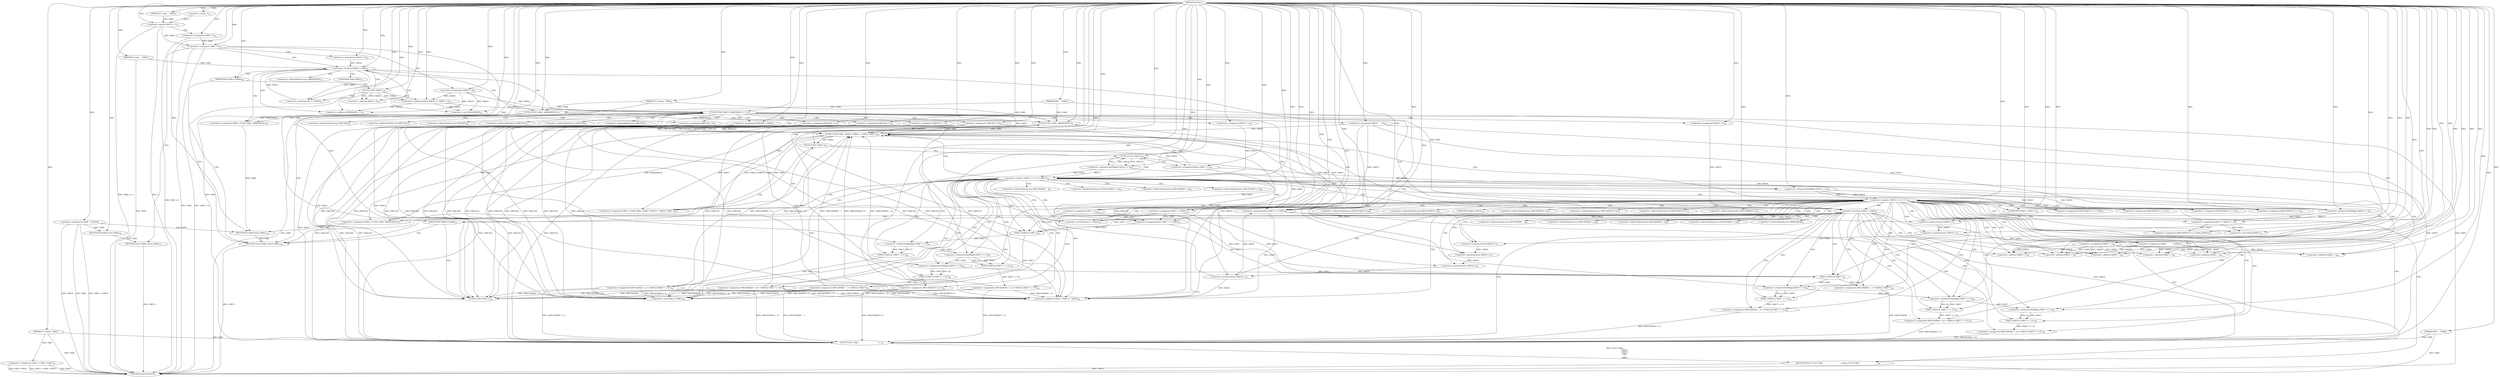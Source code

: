 digraph "FUN1" {  
"8" [label = <(METHOD,FUN1)<SUB>1</SUB>> ]
"342" [label = <(METHOD_RETURN,ANY)<SUB>1</SUB>> ]
"9" [label = <(PARAM,FT_Library  VAR1)<SUB>1</SUB>> ]
"10" [label = <(PARAM,FT_Stream   VAR2)<SUB>2</SUB>> ]
"11" [label = <(PARAM,VAR3    *VAR4)<SUB>3</SUB>> ]
"12" [label = <(PARAM,FT_Long     VAR5)<SUB>4</SUB>> ]
"13" [label = <(PARAM,FT_Long     VAR6)<SUB>5</SUB>> ]
"14" [label = <(PARAM,VAR7    *VAR8)<SUB>6</SUB>> ]
"17" [label = <(&lt;operator&gt;.assignment,VAR9  = VAR10)<SUB>8</SUB>> ]
"21" [label = <(&lt;operator&gt;.assignment,VAR11 = VAR1-&gt;VAR11)<SUB>9</SUB>> ]
"52" [label = <(&lt;operator&gt;.assignment,VAR18 = 0)<SUB>24</SUB>> ]
"97" [label = <(&lt;operator&gt;.assignment,VAR13[0] = 0x80)<SUB>38</SUB>> ]
"102" [label = <(&lt;operator&gt;.assignment,VAR13[1] = 1)<SUB>39</SUB>> ]
"107" [label = <(&lt;operator&gt;.assignment,VAR13[2] = 0)<SUB>40</SUB>> ]
"112" [label = <(&lt;operator&gt;.assignment,VAR13[3] = 0)<SUB>41</SUB>> ]
"117" [label = <(&lt;operator&gt;.assignment,VAR13[4] = 0)<SUB>42</SUB>> ]
"122" [label = <(&lt;operator&gt;.assignment,VAR13[5] = 0)<SUB>43</SUB>> ]
"127" [label = <(&lt;operator&gt;.assignment,VAR19     = 6)<SUB>44</SUB>> ]
"130" [label = <(&lt;operator&gt;.assignment,VAR20  = 2)<SUB>45</SUB>> ]
"133" [label = <(&lt;operator&gt;.assignment,VAR17 = 0)<SUB>47</SUB>> ]
"136" [label = <(&lt;operator&gt;.assignment,VAR15 = 1)<SUB>48</SUB>> ]
"292" [label = <(&lt;operator&gt;.assignment,VAR13[VAR20    ] = (VAR12)( VAR17 ))<SUB>92</SUB>> ]
"298" [label = <(&lt;operator&gt;.assignment,VAR13[VAR20 + 1] = (VAR12)( VAR17 &gt;&gt; 8 ))<SUB>93</SUB>> ]
"308" [label = <(&lt;operator&gt;.assignment,VAR13[VAR20 + 2] = (VAR12)( VAR17 &gt;&gt; 16 ))<SUB>94</SUB>> ]
"318" [label = <(&lt;operator&gt;.assignment,VAR13[VAR20 + 3] = (VAR12)( VAR17 &gt;&gt; 24 ))<SUB>95</SUB>> ]
"328" [label = <(RETURN,return FUN7( VAR1,
                            ...,return FUN7( VAR1,
                            ...)<SUB>97</SUB>> ]
"337" [label = <(FUN8,FUN8( VAR13 ))<SUB>105</SUB>> ]
"340" [label = <(RETURN,return VAR9;,return VAR9;)<SUB>108</SUB>> ]
"37" [label = <(&lt;operator&gt;.equals,VAR6 == -1)<SUB>17</SUB>> ]
"46" [label = <(&lt;operator&gt;.notEquals,VAR6 != 0)<SUB>19</SUB>> ]
"60" [label = <(&lt;operator&gt;.lessThan,VAR14 &lt; VAR5)<SUB>25</SUB>> ]
"63" [label = <(&lt;operator&gt;.preIncrement,++VAR14)<SUB>25</SUB>> ]
"88" [label = <(FUN4,FUN4( VAR13, (VAR3)VAR18 + 2 ))<SUB>35</SUB>> ]
"144" [label = <(&lt;operator&gt;.lessThan,VAR14 &lt; VAR5)<SUB>49</SUB>> ]
"147" [label = <(&lt;operator&gt;.preIncrement,++VAR14)<SUB>49</SUB>> ]
"329" [label = <(FUN7,FUN7( VAR1,
                                  V...)<SUB>97</SUB>> ]
"341" [label = <(IDENTIFIER,VAR9,return VAR9;)<SUB>108</SUB>> ]
"42" [label = <(&lt;operator&gt;.assignment,VAR6 = 0)<SUB>18</SUB>> ]
"50" [label = <(RETURN,return VAR9;,return VAR9;)<SUB>20</SUB>> ]
"57" [label = <(&lt;operator&gt;.assignment,VAR14 = 0)<SUB>25</SUB>> ]
"66" [label = <(&lt;operator&gt;.assignment,VAR9 = FUN2( VAR2, VAR4[VAR14] ))<SUB>27</SUB>> ]
"82" [label = <(&lt;operator&gt;.assignmentPlus,VAR18 += VAR22 + 6)<SUB>32</SUB>> ]
"141" [label = <(&lt;operator&gt;.assignment,VAR14 = 0)<SUB>49</SUB>> ]
"150" [label = <(&lt;operator&gt;.assignment,VAR9 = FUN2( VAR2, VAR4[VAR14] ))<SUB>51</SUB>> ]
"171" [label = <(&lt;operator&gt;.assignmentMinus,VAR21 -= 2)<SUB>58</SUB>> ]
"279" [label = <(&lt;operator&gt;.assignment,VAR9 = FUN6( VAR2, (VAR12 *)VAR13 + VAR19, VAR21 ))<SUB>84</SUB>> ]
"289" [label = <(&lt;operator&gt;.assignmentPlus,VAR19 += VAR21)<SUB>89</SUB>> ]
"296" [label = <(VAR12,(VAR12)( VAR17 ))<SUB>92</SUB>> ]
"304" [label = <(VAR12,(VAR12)( VAR17 &gt;&gt; 8 ))<SUB>93</SUB>> ]
"314" [label = <(VAR12,(VAR12)( VAR17 &gt;&gt; 16 ))<SUB>94</SUB>> ]
"324" [label = <(VAR12,(VAR12)( VAR17 &gt;&gt; 24 ))<SUB>95</SUB>> ]
"39" [label = <(&lt;operator&gt;.minus,-1)<SUB>17</SUB>> ]
"51" [label = <(IDENTIFIER,VAR9,return VAR9;)<SUB>20</SUB>> ]
"74" [label = <(IDENTIFIER,VAR9,if (VAR9))<SUB>28</SUB>> ]
"78" [label = <(FUN3,FUN3( VAR22 ))<SUB>30</SUB>> ]
"90" [label = <(&lt;operator&gt;.addition,(VAR3)VAR18 + 2)<SUB>35</SUB>> ]
"158" [label = <(IDENTIFIER,VAR9,if (VAR9))<SUB>52</SUB>> ]
"162" [label = <(FUN3,FUN3( VAR21 ))<SUB>54</SUB>> ]
"167" [label = <(FUN5,FUN5( VAR16 ))<SUB>56</SUB>> ]
"175" [label = <(&lt;operator&gt;.equals,( VAR16 &gt;&gt; 8 ) == VAR15)<SUB>59</SUB>> ]
"301" [label = <(&lt;operator&gt;.addition,VAR20 + 1)<SUB>93</SUB>> ]
"305" [label = <(&lt;operator&gt;.arithmeticShiftRight,VAR17 &gt;&gt; 8)<SUB>93</SUB>> ]
"311" [label = <(&lt;operator&gt;.addition,VAR20 + 2)<SUB>94</SUB>> ]
"315" [label = <(&lt;operator&gt;.arithmeticShiftRight,VAR17 &gt;&gt; 16)<SUB>94</SUB>> ]
"321" [label = <(&lt;operator&gt;.addition,VAR20 + 3)<SUB>95</SUB>> ]
"325" [label = <(&lt;operator&gt;.arithmeticShiftRight,VAR17 &gt;&gt; 24)<SUB>95</SUB>> ]
"68" [label = <(FUN2,FUN2( VAR2, VAR4[VAR14] ))<SUB>27</SUB>> ]
"84" [label = <(&lt;operator&gt;.addition,VAR22 + 6)<SUB>32</SUB>> ]
"91" [label = <(&lt;operator&gt;.cast,(VAR3)VAR18)<SUB>35</SUB>> ]
"152" [label = <(FUN2,FUN2( VAR2, VAR4[VAR14] ))<SUB>51</SUB>> ]
"181" [label = <(&lt;operator&gt;.assignmentPlus,VAR17 += VAR21)<SUB>60</SUB>> ]
"281" [label = <(FUN6,FUN6( VAR2, (VAR12 *)VAR13 + VAR19, VAR21 ))<SUB>84</SUB>> ]
"176" [label = <(&lt;operator&gt;.arithmeticShiftRight,VAR16 &gt;&gt; 8)<SUB>59</SUB>> ]
"186" [label = <(&lt;operator&gt;.assignment,VAR13[VAR20    ] = (VAR12)( VAR17 ))<SUB>63</SUB>> ]
"192" [label = <(&lt;operator&gt;.assignment,VAR13[VAR20 + 1] = (VAR12)( VAR17 &gt;&gt; 8 ))<SUB>64</SUB>> ]
"202" [label = <(&lt;operator&gt;.assignment,VAR13[VAR20 + 2] = (VAR12)( VAR17 &gt;&gt; 16 ))<SUB>65</SUB>> ]
"212" [label = <(&lt;operator&gt;.assignment,VAR13[VAR20 + 3] = (VAR12)( VAR17 &gt;&gt; 24 ))<SUB>66</SUB>> ]
"230" [label = <(&lt;operator&gt;.assignment,VAR13[VAR19++] = 0x80)<SUB>71</SUB>> ]
"236" [label = <(&lt;operator&gt;.assignment,VAR15 = VAR16 &gt;&gt; 8)<SUB>73</SUB>> ]
"241" [label = <(&lt;operator&gt;.assignment,VAR17 = VAR21)<SUB>74</SUB>> ]
"244" [label = <(&lt;operator&gt;.assignment,VAR13[VAR19++] = (VAR12)VAR15)<SUB>76</SUB>> ]
"252" [label = <(&lt;operator&gt;.assignment,VAR20          = VAR19)<SUB>77</SUB>> ]
"255" [label = <(&lt;operator&gt;.assignment,VAR13[VAR19++] = 0)<SUB>78</SUB>> ]
"261" [label = <(&lt;operator&gt;.assignment,VAR13[VAR19++] = 0)<SUB>79</SUB>> ]
"267" [label = <(&lt;operator&gt;.assignment,VAR13[VAR19++] = 0)<SUB>80</SUB>> ]
"273" [label = <(&lt;operator&gt;.assignment,VAR13[VAR19++] = 0)<SUB>81</SUB>> ]
"283" [label = <(&lt;operator&gt;.addition,(VAR12 *)VAR13 + VAR19)<SUB>84</SUB>> ]
"223" [label = <(&lt;operator&gt;.equals,( VAR16 &gt;&gt; 8 ) == 5)<SUB>68</SUB>> ]
"284" [label = <(&lt;operator&gt;.cast,(VAR12 *)VAR13)<SUB>84</SUB>> ]
"190" [label = <(VAR12,(VAR12)( VAR17 ))<SUB>63</SUB>> ]
"198" [label = <(VAR12,(VAR12)( VAR17 &gt;&gt; 8 ))<SUB>64</SUB>> ]
"208" [label = <(VAR12,(VAR12)( VAR17 &gt;&gt; 16 ))<SUB>65</SUB>> ]
"218" [label = <(VAR12,(VAR12)( VAR17 &gt;&gt; 24 ))<SUB>66</SUB>> ]
"238" [label = <(&lt;operator&gt;.arithmeticShiftRight,VAR16 &gt;&gt; 8)<SUB>73</SUB>> ]
"249" [label = <(&lt;operator&gt;.cast,(VAR12)VAR15)<SUB>76</SUB>> ]
"195" [label = <(&lt;operator&gt;.addition,VAR20 + 1)<SUB>64</SUB>> ]
"199" [label = <(&lt;operator&gt;.arithmeticShiftRight,VAR17 &gt;&gt; 8)<SUB>64</SUB>> ]
"205" [label = <(&lt;operator&gt;.addition,VAR20 + 2)<SUB>65</SUB>> ]
"209" [label = <(&lt;operator&gt;.arithmeticShiftRight,VAR17 &gt;&gt; 16)<SUB>65</SUB>> ]
"215" [label = <(&lt;operator&gt;.addition,VAR20 + 3)<SUB>66</SUB>> ]
"219" [label = <(&lt;operator&gt;.arithmeticShiftRight,VAR17 &gt;&gt; 24)<SUB>66</SUB>> ]
"224" [label = <(&lt;operator&gt;.arithmeticShiftRight,VAR16 &gt;&gt; 8)<SUB>68</SUB>> ]
"233" [label = <(&lt;operator&gt;.postIncrement,VAR19++)<SUB>71</SUB>> ]
"247" [label = <(&lt;operator&gt;.postIncrement,VAR19++)<SUB>76</SUB>> ]
"258" [label = <(&lt;operator&gt;.postIncrement,VAR19++)<SUB>78</SUB>> ]
"264" [label = <(&lt;operator&gt;.postIncrement,VAR19++)<SUB>79</SUB>> ]
"270" [label = <(&lt;operator&gt;.postIncrement,VAR19++)<SUB>80</SUB>> ]
"276" [label = <(&lt;operator&gt;.postIncrement,VAR19++)<SUB>81</SUB>> ]
"98" [label = <(&lt;operator&gt;.indirectIndexAccess,VAR13[0])<SUB>38</SUB>> ]
"103" [label = <(&lt;operator&gt;.indirectIndexAccess,VAR13[1])<SUB>39</SUB>> ]
"108" [label = <(&lt;operator&gt;.indirectIndexAccess,VAR13[2])<SUB>40</SUB>> ]
"113" [label = <(&lt;operator&gt;.indirectIndexAccess,VAR13[3])<SUB>41</SUB>> ]
"118" [label = <(&lt;operator&gt;.indirectIndexAccess,VAR13[4])<SUB>42</SUB>> ]
"123" [label = <(&lt;operator&gt;.indirectIndexAccess,VAR13[5])<SUB>43</SUB>> ]
"293" [label = <(&lt;operator&gt;.indirectIndexAccess,VAR13[VAR20    ])<SUB>92</SUB>> ]
"299" [label = <(&lt;operator&gt;.indirectIndexAccess,VAR13[VAR20 + 1])<SUB>93</SUB>> ]
"309" [label = <(&lt;operator&gt;.indirectIndexAccess,VAR13[VAR20 + 2])<SUB>94</SUB>> ]
"319" [label = <(&lt;operator&gt;.indirectIndexAccess,VAR13[VAR20 + 3])<SUB>95</SUB>> ]
"70" [label = <(&lt;operator&gt;.indirectIndexAccess,VAR4[VAR14])<SUB>27</SUB>> ]
"92" [label = <(UNKNOWN,VAR3,VAR3)<SUB>35</SUB>> ]
"154" [label = <(&lt;operator&gt;.indirectIndexAccess,VAR4[VAR14])<SUB>51</SUB>> ]
"187" [label = <(&lt;operator&gt;.indirectIndexAccess,VAR13[VAR20    ])<SUB>63</SUB>> ]
"193" [label = <(&lt;operator&gt;.indirectIndexAccess,VAR13[VAR20 + 1])<SUB>64</SUB>> ]
"203" [label = <(&lt;operator&gt;.indirectIndexAccess,VAR13[VAR20 + 2])<SUB>65</SUB>> ]
"213" [label = <(&lt;operator&gt;.indirectIndexAccess,VAR13[VAR20 + 3])<SUB>66</SUB>> ]
"231" [label = <(&lt;operator&gt;.indirectIndexAccess,VAR13[VAR19++])<SUB>71</SUB>> ]
"245" [label = <(&lt;operator&gt;.indirectIndexAccess,VAR13[VAR19++])<SUB>76</SUB>> ]
"256" [label = <(&lt;operator&gt;.indirectIndexAccess,VAR13[VAR19++])<SUB>78</SUB>> ]
"262" [label = <(&lt;operator&gt;.indirectIndexAccess,VAR13[VAR19++])<SUB>79</SUB>> ]
"268" [label = <(&lt;operator&gt;.indirectIndexAccess,VAR13[VAR19++])<SUB>80</SUB>> ]
"274" [label = <(&lt;operator&gt;.indirectIndexAccess,VAR13[VAR19++])<SUB>81</SUB>> ]
"285" [label = <(UNKNOWN,VAR12 *,VAR12 *)<SUB>84</SUB>> ]
"250" [label = <(UNKNOWN,VAR12,VAR12)<SUB>76</SUB>> ]
  "328" -> "342"  [ label = "DDG: &lt;RET&gt;"] 
  "50" -> "342"  [ label = "DDG: &lt;RET&gt;"] 
  "340" -> "342"  [ label = "DDG: &lt;RET&gt;"] 
  "9" -> "342"  [ label = "DDG: VAR1"] 
  "10" -> "342"  [ label = "DDG: VAR2"] 
  "11" -> "342"  [ label = "DDG: VAR4"] 
  "12" -> "342"  [ label = "DDG: VAR5"] 
  "14" -> "342"  [ label = "DDG: VAR8"] 
  "17" -> "342"  [ label = "DDG: VAR9"] 
  "17" -> "342"  [ label = "DDG: VAR9  = VAR10"] 
  "21" -> "342"  [ label = "DDG: VAR11"] 
  "21" -> "342"  [ label = "DDG: VAR1-&gt;VAR11"] 
  "21" -> "342"  [ label = "DDG: VAR11 = VAR1-&gt;VAR11"] 
  "37" -> "342"  [ label = "DDG: -1"] 
  "37" -> "342"  [ label = "DDG: VAR6 == -1"] 
  "42" -> "342"  [ label = "DDG: VAR6 = 0"] 
  "46" -> "342"  [ label = "DDG: VAR6"] 
  "46" -> "342"  [ label = "DDG: VAR6 != 0"] 
  "17" -> "342"  [ label = "DDG: VAR10"] 
  "8" -> "9"  [ label = "DDG: "] 
  "8" -> "10"  [ label = "DDG: "] 
  "8" -> "11"  [ label = "DDG: "] 
  "8" -> "12"  [ label = "DDG: "] 
  "8" -> "13"  [ label = "DDG: "] 
  "8" -> "14"  [ label = "DDG: "] 
  "8" -> "17"  [ label = "DDG: "] 
  "9" -> "21"  [ label = "DDG: VAR1"] 
  "8" -> "52"  [ label = "DDG: "] 
  "8" -> "97"  [ label = "DDG: "] 
  "8" -> "102"  [ label = "DDG: "] 
  "8" -> "107"  [ label = "DDG: "] 
  "8" -> "112"  [ label = "DDG: "] 
  "8" -> "117"  [ label = "DDG: "] 
  "8" -> "122"  [ label = "DDG: "] 
  "8" -> "127"  [ label = "DDG: "] 
  "8" -> "130"  [ label = "DDG: "] 
  "8" -> "133"  [ label = "DDG: "] 
  "8" -> "136"  [ label = "DDG: "] 
  "296" -> "292"  [ label = "DDG: VAR17"] 
  "304" -> "298"  [ label = "DDG: VAR17 &gt;&gt; 8"] 
  "314" -> "308"  [ label = "DDG: VAR17 &gt;&gt; 16"] 
  "324" -> "318"  [ label = "DDG: VAR17 &gt;&gt; 24"] 
  "329" -> "328"  [ label = "DDG: FUN7( VAR1,
                                  VAR13,
                                  VAR19,
                                  VAR6,
                                  &quot;&quot;,
                                  VAR8 )"] 
  "341" -> "340"  [ label = "DDG: VAR9"] 
  "88" -> "337"  [ label = "DDG: VAR13"] 
  "97" -> "337"  [ label = "DDG: VAR13[0]"] 
  "102" -> "337"  [ label = "DDG: VAR13[1]"] 
  "107" -> "337"  [ label = "DDG: VAR13[2]"] 
  "112" -> "337"  [ label = "DDG: VAR13[3]"] 
  "117" -> "337"  [ label = "DDG: VAR13[4]"] 
  "122" -> "337"  [ label = "DDG: VAR13[5]"] 
  "186" -> "337"  [ label = "DDG: VAR13[VAR20    ]"] 
  "192" -> "337"  [ label = "DDG: VAR13[VAR20 + 1]"] 
  "202" -> "337"  [ label = "DDG: VAR13[VAR20 + 2]"] 
  "212" -> "337"  [ label = "DDG: VAR13[VAR20 + 3]"] 
  "273" -> "337"  [ label = "DDG: VAR13[VAR19++]"] 
  "8" -> "337"  [ label = "DDG: "] 
  "66" -> "341"  [ label = "DDG: VAR9"] 
  "17" -> "341"  [ label = "DDG: VAR9"] 
  "150" -> "341"  [ label = "DDG: VAR9"] 
  "8" -> "341"  [ label = "DDG: "] 
  "13" -> "37"  [ label = "DDG: VAR6"] 
  "8" -> "37"  [ label = "DDG: "] 
  "39" -> "37"  [ label = "DDG: 1"] 
  "8" -> "42"  [ label = "DDG: "] 
  "37" -> "46"  [ label = "DDG: VAR6"] 
  "42" -> "46"  [ label = "DDG: VAR6"] 
  "8" -> "46"  [ label = "DDG: "] 
  "51" -> "50"  [ label = "DDG: VAR9"] 
  "8" -> "57"  [ label = "DDG: "] 
  "57" -> "60"  [ label = "DDG: VAR14"] 
  "63" -> "60"  [ label = "DDG: VAR14"] 
  "8" -> "60"  [ label = "DDG: "] 
  "12" -> "60"  [ label = "DDG: VAR5"] 
  "60" -> "63"  [ label = "DDG: VAR14"] 
  "8" -> "63"  [ label = "DDG: "] 
  "68" -> "66"  [ label = "DDG: VAR2"] 
  "68" -> "66"  [ label = "DDG: VAR4[VAR14]"] 
  "78" -> "82"  [ label = "DDG: VAR22"] 
  "8" -> "82"  [ label = "DDG: "] 
  "8" -> "88"  [ label = "DDG: "] 
  "52" -> "88"  [ label = "DDG: VAR18"] 
  "82" -> "88"  [ label = "DDG: VAR18"] 
  "8" -> "141"  [ label = "DDG: "] 
  "141" -> "144"  [ label = "DDG: VAR14"] 
  "147" -> "144"  [ label = "DDG: VAR14"] 
  "8" -> "144"  [ label = "DDG: "] 
  "60" -> "144"  [ label = "DDG: VAR5"] 
  "144" -> "147"  [ label = "DDG: VAR14"] 
  "8" -> "147"  [ label = "DDG: "] 
  "152" -> "150"  [ label = "DDG: VAR2"] 
  "152" -> "150"  [ label = "DDG: VAR4[VAR14]"] 
  "8" -> "171"  [ label = "DDG: "] 
  "281" -> "279"  [ label = "DDG: VAR2"] 
  "281" -> "279"  [ label = "DDG: (VAR12 *)VAR13 + VAR19"] 
  "281" -> "279"  [ label = "DDG: VAR21"] 
  "281" -> "289"  [ label = "DDG: VAR21"] 
  "8" -> "289"  [ label = "DDG: "] 
  "133" -> "296"  [ label = "DDG: VAR17"] 
  "219" -> "296"  [ label = "DDG: VAR17"] 
  "241" -> "296"  [ label = "DDG: VAR17"] 
  "181" -> "296"  [ label = "DDG: VAR17"] 
  "8" -> "296"  [ label = "DDG: "] 
  "305" -> "304"  [ label = "DDG: VAR17"] 
  "305" -> "304"  [ label = "DDG: 8"] 
  "315" -> "314"  [ label = "DDG: VAR17"] 
  "315" -> "314"  [ label = "DDG: 16"] 
  "325" -> "324"  [ label = "DDG: VAR17"] 
  "325" -> "324"  [ label = "DDG: 24"] 
  "9" -> "329"  [ label = "DDG: VAR1"] 
  "8" -> "329"  [ label = "DDG: "] 
  "88" -> "329"  [ label = "DDG: VAR13"] 
  "97" -> "329"  [ label = "DDG: VAR13[0]"] 
  "102" -> "329"  [ label = "DDG: VAR13[1]"] 
  "107" -> "329"  [ label = "DDG: VAR13[2]"] 
  "112" -> "329"  [ label = "DDG: VAR13[3]"] 
  "117" -> "329"  [ label = "DDG: VAR13[4]"] 
  "122" -> "329"  [ label = "DDG: VAR13[5]"] 
  "273" -> "329"  [ label = "DDG: VAR13[VAR19++]"] 
  "292" -> "329"  [ label = "DDG: VAR13[VAR20    ]"] 
  "298" -> "329"  [ label = "DDG: VAR13[VAR20 + 1]"] 
  "308" -> "329"  [ label = "DDG: VAR13[VAR20 + 2]"] 
  "318" -> "329"  [ label = "DDG: VAR13[VAR20 + 3]"] 
  "186" -> "329"  [ label = "DDG: VAR13[VAR20    ]"] 
  "192" -> "329"  [ label = "DDG: VAR13[VAR20 + 1]"] 
  "202" -> "329"  [ label = "DDG: VAR13[VAR20 + 2]"] 
  "212" -> "329"  [ label = "DDG: VAR13[VAR20 + 3]"] 
  "127" -> "329"  [ label = "DDG: VAR19"] 
  "289" -> "329"  [ label = "DDG: VAR19"] 
  "46" -> "329"  [ label = "DDG: VAR6"] 
  "14" -> "329"  [ label = "DDG: VAR8"] 
  "8" -> "39"  [ label = "DDG: "] 
  "17" -> "51"  [ label = "DDG: VAR9"] 
  "8" -> "51"  [ label = "DDG: "] 
  "8" -> "74"  [ label = "DDG: "] 
  "52" -> "82"  [ label = "DDG: VAR18"] 
  "52" -> "90"  [ label = "DDG: VAR18"] 
  "82" -> "90"  [ label = "DDG: VAR18"] 
  "8" -> "90"  [ label = "DDG: "] 
  "8" -> "158"  [ label = "DDG: "] 
  "162" -> "171"  [ label = "DDG: VAR21"] 
  "127" -> "289"  [ label = "DDG: VAR19"] 
  "276" -> "289"  [ label = "DDG: VAR19"] 
  "130" -> "301"  [ label = "DDG: VAR20"] 
  "252" -> "301"  [ label = "DDG: VAR20"] 
  "8" -> "301"  [ label = "DDG: "] 
  "296" -> "305"  [ label = "DDG: VAR17"] 
  "8" -> "305"  [ label = "DDG: "] 
  "8" -> "311"  [ label = "DDG: "] 
  "130" -> "311"  [ label = "DDG: VAR20"] 
  "252" -> "311"  [ label = "DDG: VAR20"] 
  "305" -> "315"  [ label = "DDG: VAR17"] 
  "8" -> "315"  [ label = "DDG: "] 
  "8" -> "321"  [ label = "DDG: "] 
  "130" -> "321"  [ label = "DDG: VAR20"] 
  "252" -> "321"  [ label = "DDG: VAR20"] 
  "315" -> "325"  [ label = "DDG: VAR17"] 
  "8" -> "325"  [ label = "DDG: "] 
  "10" -> "68"  [ label = "DDG: VAR2"] 
  "8" -> "68"  [ label = "DDG: "] 
  "11" -> "68"  [ label = "DDG: VAR4"] 
  "8" -> "78"  [ label = "DDG: "] 
  "78" -> "84"  [ label = "DDG: VAR22"] 
  "8" -> "84"  [ label = "DDG: "] 
  "52" -> "91"  [ label = "DDG: VAR18"] 
  "82" -> "91"  [ label = "DDG: VAR18"] 
  "8" -> "91"  [ label = "DDG: "] 
  "10" -> "152"  [ label = "DDG: VAR2"] 
  "281" -> "152"  [ label = "DDG: VAR2"] 
  "68" -> "152"  [ label = "DDG: VAR2"] 
  "8" -> "152"  [ label = "DDG: "] 
  "11" -> "152"  [ label = "DDG: VAR4"] 
  "68" -> "152"  [ label = "DDG: VAR4[VAR14]"] 
  "8" -> "162"  [ label = "DDG: "] 
  "281" -> "162"  [ label = "DDG: VAR21"] 
  "176" -> "167"  [ label = "DDG: VAR16"] 
  "238" -> "167"  [ label = "DDG: VAR16"] 
  "8" -> "167"  [ label = "DDG: "] 
  "176" -> "175"  [ label = "DDG: VAR16"] 
  "176" -> "175"  [ label = "DDG: 8"] 
  "136" -> "175"  [ label = "DDG: VAR15"] 
  "8" -> "175"  [ label = "DDG: "] 
  "236" -> "175"  [ label = "DDG: VAR15"] 
  "171" -> "181"  [ label = "DDG: VAR21"] 
  "8" -> "181"  [ label = "DDG: "] 
  "152" -> "281"  [ label = "DDG: VAR2"] 
  "8" -> "281"  [ label = "DDG: "] 
  "88" -> "281"  [ label = "DDG: VAR13"] 
  "97" -> "281"  [ label = "DDG: VAR13[0]"] 
  "102" -> "281"  [ label = "DDG: VAR13[1]"] 
  "107" -> "281"  [ label = "DDG: VAR13[2]"] 
  "112" -> "281"  [ label = "DDG: VAR13[3]"] 
  "117" -> "281"  [ label = "DDG: VAR13[4]"] 
  "122" -> "281"  [ label = "DDG: VAR13[5]"] 
  "186" -> "281"  [ label = "DDG: VAR13[VAR20    ]"] 
  "192" -> "281"  [ label = "DDG: VAR13[VAR20 + 1]"] 
  "202" -> "281"  [ label = "DDG: VAR13[VAR20 + 2]"] 
  "212" -> "281"  [ label = "DDG: VAR13[VAR20 + 3]"] 
  "273" -> "281"  [ label = "DDG: VAR13[VAR19++]"] 
  "127" -> "281"  [ label = "DDG: VAR19"] 
  "276" -> "281"  [ label = "DDG: VAR19"] 
  "289" -> "281"  [ label = "DDG: VAR19"] 
  "171" -> "281"  [ label = "DDG: VAR21"] 
  "167" -> "176"  [ label = "DDG: VAR16"] 
  "8" -> "176"  [ label = "DDG: "] 
  "133" -> "181"  [ label = "DDG: VAR17"] 
  "241" -> "181"  [ label = "DDG: VAR17"] 
  "190" -> "186"  [ label = "DDG: VAR17"] 
  "198" -> "192"  [ label = "DDG: VAR17 &gt;&gt; 8"] 
  "208" -> "202"  [ label = "DDG: VAR17 &gt;&gt; 16"] 
  "218" -> "212"  [ label = "DDG: VAR17 &gt;&gt; 24"] 
  "8" -> "230"  [ label = "DDG: "] 
  "238" -> "236"  [ label = "DDG: VAR16"] 
  "238" -> "236"  [ label = "DDG: 8"] 
  "171" -> "241"  [ label = "DDG: VAR21"] 
  "8" -> "241"  [ label = "DDG: "] 
  "236" -> "244"  [ label = "DDG: VAR15"] 
  "8" -> "244"  [ label = "DDG: "] 
  "247" -> "252"  [ label = "DDG: VAR19"] 
  "8" -> "252"  [ label = "DDG: "] 
  "8" -> "255"  [ label = "DDG: "] 
  "8" -> "261"  [ label = "DDG: "] 
  "8" -> "267"  [ label = "DDG: "] 
  "8" -> "273"  [ label = "DDG: "] 
  "88" -> "283"  [ label = "DDG: VAR13"] 
  "97" -> "283"  [ label = "DDG: VAR13[0]"] 
  "102" -> "283"  [ label = "DDG: VAR13[1]"] 
  "107" -> "283"  [ label = "DDG: VAR13[2]"] 
  "112" -> "283"  [ label = "DDG: VAR13[3]"] 
  "117" -> "283"  [ label = "DDG: VAR13[4]"] 
  "122" -> "283"  [ label = "DDG: VAR13[5]"] 
  "186" -> "283"  [ label = "DDG: VAR13[VAR20    ]"] 
  "192" -> "283"  [ label = "DDG: VAR13[VAR20 + 1]"] 
  "202" -> "283"  [ label = "DDG: VAR13[VAR20 + 2]"] 
  "212" -> "283"  [ label = "DDG: VAR13[VAR20 + 3]"] 
  "273" -> "283"  [ label = "DDG: VAR13[VAR19++]"] 
  "8" -> "283"  [ label = "DDG: "] 
  "127" -> "283"  [ label = "DDG: VAR19"] 
  "276" -> "283"  [ label = "DDG: VAR19"] 
  "289" -> "283"  [ label = "DDG: VAR19"] 
  "88" -> "284"  [ label = "DDG: VAR13"] 
  "97" -> "284"  [ label = "DDG: VAR13[0]"] 
  "102" -> "284"  [ label = "DDG: VAR13[1]"] 
  "107" -> "284"  [ label = "DDG: VAR13[2]"] 
  "112" -> "284"  [ label = "DDG: VAR13[3]"] 
  "117" -> "284"  [ label = "DDG: VAR13[4]"] 
  "122" -> "284"  [ label = "DDG: VAR13[5]"] 
  "186" -> "284"  [ label = "DDG: VAR13[VAR20    ]"] 
  "192" -> "284"  [ label = "DDG: VAR13[VAR20 + 1]"] 
  "202" -> "284"  [ label = "DDG: VAR13[VAR20 + 2]"] 
  "212" -> "284"  [ label = "DDG: VAR13[VAR20 + 3]"] 
  "273" -> "284"  [ label = "DDG: VAR13[VAR19++]"] 
  "8" -> "284"  [ label = "DDG: "] 
  "133" -> "190"  [ label = "DDG: VAR17"] 
  "241" -> "190"  [ label = "DDG: VAR17"] 
  "181" -> "190"  [ label = "DDG: VAR17"] 
  "8" -> "190"  [ label = "DDG: "] 
  "199" -> "198"  [ label = "DDG: VAR17"] 
  "199" -> "198"  [ label = "DDG: 8"] 
  "209" -> "208"  [ label = "DDG: VAR17"] 
  "209" -> "208"  [ label = "DDG: 16"] 
  "219" -> "218"  [ label = "DDG: VAR17"] 
  "219" -> "218"  [ label = "DDG: 24"] 
  "224" -> "223"  [ label = "DDG: VAR16"] 
  "224" -> "223"  [ label = "DDG: 8"] 
  "8" -> "223"  [ label = "DDG: "] 
  "224" -> "238"  [ label = "DDG: VAR16"] 
  "8" -> "238"  [ label = "DDG: "] 
  "236" -> "249"  [ label = "DDG: VAR15"] 
  "8" -> "249"  [ label = "DDG: "] 
  "130" -> "195"  [ label = "DDG: VAR20"] 
  "252" -> "195"  [ label = "DDG: VAR20"] 
  "8" -> "195"  [ label = "DDG: "] 
  "190" -> "199"  [ label = "DDG: VAR17"] 
  "8" -> "199"  [ label = "DDG: "] 
  "8" -> "205"  [ label = "DDG: "] 
  "130" -> "205"  [ label = "DDG: VAR20"] 
  "252" -> "205"  [ label = "DDG: VAR20"] 
  "199" -> "209"  [ label = "DDG: VAR17"] 
  "8" -> "209"  [ label = "DDG: "] 
  "8" -> "215"  [ label = "DDG: "] 
  "130" -> "215"  [ label = "DDG: VAR20"] 
  "252" -> "215"  [ label = "DDG: VAR20"] 
  "209" -> "219"  [ label = "DDG: VAR17"] 
  "8" -> "219"  [ label = "DDG: "] 
  "176" -> "224"  [ label = "DDG: VAR16"] 
  "8" -> "224"  [ label = "DDG: "] 
  "127" -> "233"  [ label = "DDG: VAR19"] 
  "289" -> "233"  [ label = "DDG: VAR19"] 
  "8" -> "233"  [ label = "DDG: "] 
  "233" -> "247"  [ label = "DDG: VAR19"] 
  "8" -> "247"  [ label = "DDG: "] 
  "8" -> "258"  [ label = "DDG: "] 
  "247" -> "258"  [ label = "DDG: VAR19"] 
  "258" -> "264"  [ label = "DDG: VAR19"] 
  "8" -> "264"  [ label = "DDG: "] 
  "264" -> "270"  [ label = "DDG: VAR19"] 
  "8" -> "270"  [ label = "DDG: "] 
  "270" -> "276"  [ label = "DDG: VAR19"] 
  "8" -> "276"  [ label = "DDG: "] 
  "37" -> "42"  [ label = "CDG: "] 
  "46" -> "60"  [ label = "CDG: "] 
  "46" -> "52"  [ label = "CDG: "] 
  "46" -> "50"  [ label = "CDG: "] 
  "46" -> "57"  [ label = "CDG: "] 
  "60" -> "68"  [ label = "CDG: "] 
  "60" -> "74"  [ label = "CDG: "] 
  "60" -> "88"  [ label = "CDG: "] 
  "60" -> "70"  [ label = "CDG: "] 
  "60" -> "66"  [ label = "CDG: "] 
  "60" -> "92"  [ label = "CDG: "] 
  "60" -> "91"  [ label = "CDG: "] 
  "60" -> "90"  [ label = "CDG: "] 
  "88" -> "136"  [ label = "CDG: "] 
  "88" -> "102"  [ label = "CDG: "] 
  "88" -> "112"  [ label = "CDG: "] 
  "88" -> "340"  [ label = "CDG: "] 
  "88" -> "118"  [ label = "CDG: "] 
  "88" -> "127"  [ label = "CDG: "] 
  "88" -> "108"  [ label = "CDG: "] 
  "88" -> "141"  [ label = "CDG: "] 
  "88" -> "122"  [ label = "CDG: "] 
  "88" -> "123"  [ label = "CDG: "] 
  "88" -> "117"  [ label = "CDG: "] 
  "88" -> "133"  [ label = "CDG: "] 
  "88" -> "107"  [ label = "CDG: "] 
  "88" -> "98"  [ label = "CDG: "] 
  "88" -> "113"  [ label = "CDG: "] 
  "88" -> "103"  [ label = "CDG: "] 
  "88" -> "144"  [ label = "CDG: "] 
  "88" -> "97"  [ label = "CDG: "] 
  "88" -> "130"  [ label = "CDG: "] 
  "144" -> "154"  [ label = "CDG: "] 
  "144" -> "150"  [ label = "CDG: "] 
  "144" -> "292"  [ label = "CDG: "] 
  "144" -> "308"  [ label = "CDG: "] 
  "144" -> "298"  [ label = "CDG: "] 
  "144" -> "324"  [ label = "CDG: "] 
  "144" -> "152"  [ label = "CDG: "] 
  "144" -> "315"  [ label = "CDG: "] 
  "144" -> "296"  [ label = "CDG: "] 
  "144" -> "158"  [ label = "CDG: "] 
  "144" -> "329"  [ label = "CDG: "] 
  "144" -> "304"  [ label = "CDG: "] 
  "144" -> "311"  [ label = "CDG: "] 
  "144" -> "328"  [ label = "CDG: "] 
  "144" -> "305"  [ label = "CDG: "] 
  "144" -> "321"  [ label = "CDG: "] 
  "144" -> "319"  [ label = "CDG: "] 
  "144" -> "309"  [ label = "CDG: "] 
  "144" -> "301"  [ label = "CDG: "] 
  "144" -> "293"  [ label = "CDG: "] 
  "144" -> "325"  [ label = "CDG: "] 
  "144" -> "314"  [ label = "CDG: "] 
  "144" -> "318"  [ label = "CDG: "] 
  "144" -> "299"  [ label = "CDG: "] 
  "74" -> "340"  [ label = "CDG: "] 
  "74" -> "78"  [ label = "CDG: "] 
  "78" -> "60"  [ label = "CDG: "] 
  "78" -> "84"  [ label = "CDG: "] 
  "78" -> "340"  [ label = "CDG: "] 
  "78" -> "82"  [ label = "CDG: "] 
  "78" -> "63"  [ label = "CDG: "] 
  "158" -> "162"  [ label = "CDG: "] 
  "158" -> "340"  [ label = "CDG: "] 
  "158" -> "337"  [ label = "CDG: "] 
  "162" -> "167"  [ label = "CDG: "] 
  "162" -> "340"  [ label = "CDG: "] 
  "167" -> "340"  [ label = "CDG: "] 
  "167" -> "176"  [ label = "CDG: "] 
  "167" -> "171"  [ label = "CDG: "] 
  "167" -> "175"  [ label = "CDG: "] 
  "175" -> "192"  [ label = "CDG: "] 
  "175" -> "215"  [ label = "CDG: "] 
  "175" -> "209"  [ label = "CDG: "] 
  "175" -> "283"  [ label = "CDG: "] 
  "175" -> "213"  [ label = "CDG: "] 
  "175" -> "181"  [ label = "CDG: "] 
  "175" -> "208"  [ label = "CDG: "] 
  "175" -> "195"  [ label = "CDG: "] 
  "175" -> "281"  [ label = "CDG: "] 
  "175" -> "190"  [ label = "CDG: "] 
  "175" -> "224"  [ label = "CDG: "] 
  "175" -> "186"  [ label = "CDG: "] 
  "175" -> "202"  [ label = "CDG: "] 
  "175" -> "199"  [ label = "CDG: "] 
  "175" -> "147"  [ label = "CDG: "] 
  "175" -> "198"  [ label = "CDG: "] 
  "175" -> "279"  [ label = "CDG: "] 
  "175" -> "144"  [ label = "CDG: "] 
  "175" -> "284"  [ label = "CDG: "] 
  "175" -> "223"  [ label = "CDG: "] 
  "175" -> "187"  [ label = "CDG: "] 
  "175" -> "285"  [ label = "CDG: "] 
  "175" -> "289"  [ label = "CDG: "] 
  "175" -> "212"  [ label = "CDG: "] 
  "175" -> "205"  [ label = "CDG: "] 
  "175" -> "193"  [ label = "CDG: "] 
  "175" -> "203"  [ label = "CDG: "] 
  "175" -> "218"  [ label = "CDG: "] 
  "175" -> "219"  [ label = "CDG: "] 
  "223" -> "230"  [ label = "CDG: "] 
  "223" -> "292"  [ label = "CDG: "] 
  "223" -> "308"  [ label = "CDG: "] 
  "223" -> "283"  [ label = "CDG: "] 
  "223" -> "256"  [ label = "CDG: "] 
  "223" -> "262"  [ label = "CDG: "] 
  "223" -> "298"  [ label = "CDG: "] 
  "223" -> "264"  [ label = "CDG: "] 
  "223" -> "247"  [ label = "CDG: "] 
  "223" -> "238"  [ label = "CDG: "] 
  "223" -> "281"  [ label = "CDG: "] 
  "223" -> "324"  [ label = "CDG: "] 
  "223" -> "258"  [ label = "CDG: "] 
  "223" -> "268"  [ label = "CDG: "] 
  "223" -> "276"  [ label = "CDG: "] 
  "223" -> "315"  [ label = "CDG: "] 
  "223" -> "296"  [ label = "CDG: "] 
  "223" -> "249"  [ label = "CDG: "] 
  "223" -> "274"  [ label = "CDG: "] 
  "223" -> "329"  [ label = "CDG: "] 
  "223" -> "304"  [ label = "CDG: "] 
  "223" -> "236"  [ label = "CDG: "] 
  "223" -> "311"  [ label = "CDG: "] 
  "223" -> "328"  [ label = "CDG: "] 
  "223" -> "147"  [ label = "CDG: "] 
  "223" -> "241"  [ label = "CDG: "] 
  "223" -> "305"  [ label = "CDG: "] 
  "223" -> "321"  [ label = "CDG: "] 
  "223" -> "319"  [ label = "CDG: "] 
  "223" -> "273"  [ label = "CDG: "] 
  "223" -> "244"  [ label = "CDG: "] 
  "223" -> "261"  [ label = "CDG: "] 
  "223" -> "279"  [ label = "CDG: "] 
  "223" -> "245"  [ label = "CDG: "] 
  "223" -> "309"  [ label = "CDG: "] 
  "223" -> "301"  [ label = "CDG: "] 
  "223" -> "144"  [ label = "CDG: "] 
  "223" -> "284"  [ label = "CDG: "] 
  "223" -> "255"  [ label = "CDG: "] 
  "223" -> "285"  [ label = "CDG: "] 
  "223" -> "231"  [ label = "CDG: "] 
  "223" -> "289"  [ label = "CDG: "] 
  "223" -> "293"  [ label = "CDG: "] 
  "223" -> "325"  [ label = "CDG: "] 
  "223" -> "267"  [ label = "CDG: "] 
  "223" -> "314"  [ label = "CDG: "] 
  "223" -> "318"  [ label = "CDG: "] 
  "223" -> "233"  [ label = "CDG: "] 
  "223" -> "252"  [ label = "CDG: "] 
  "223" -> "299"  [ label = "CDG: "] 
  "223" -> "270"  [ label = "CDG: "] 
  "223" -> "250"  [ label = "CDG: "] 
}
